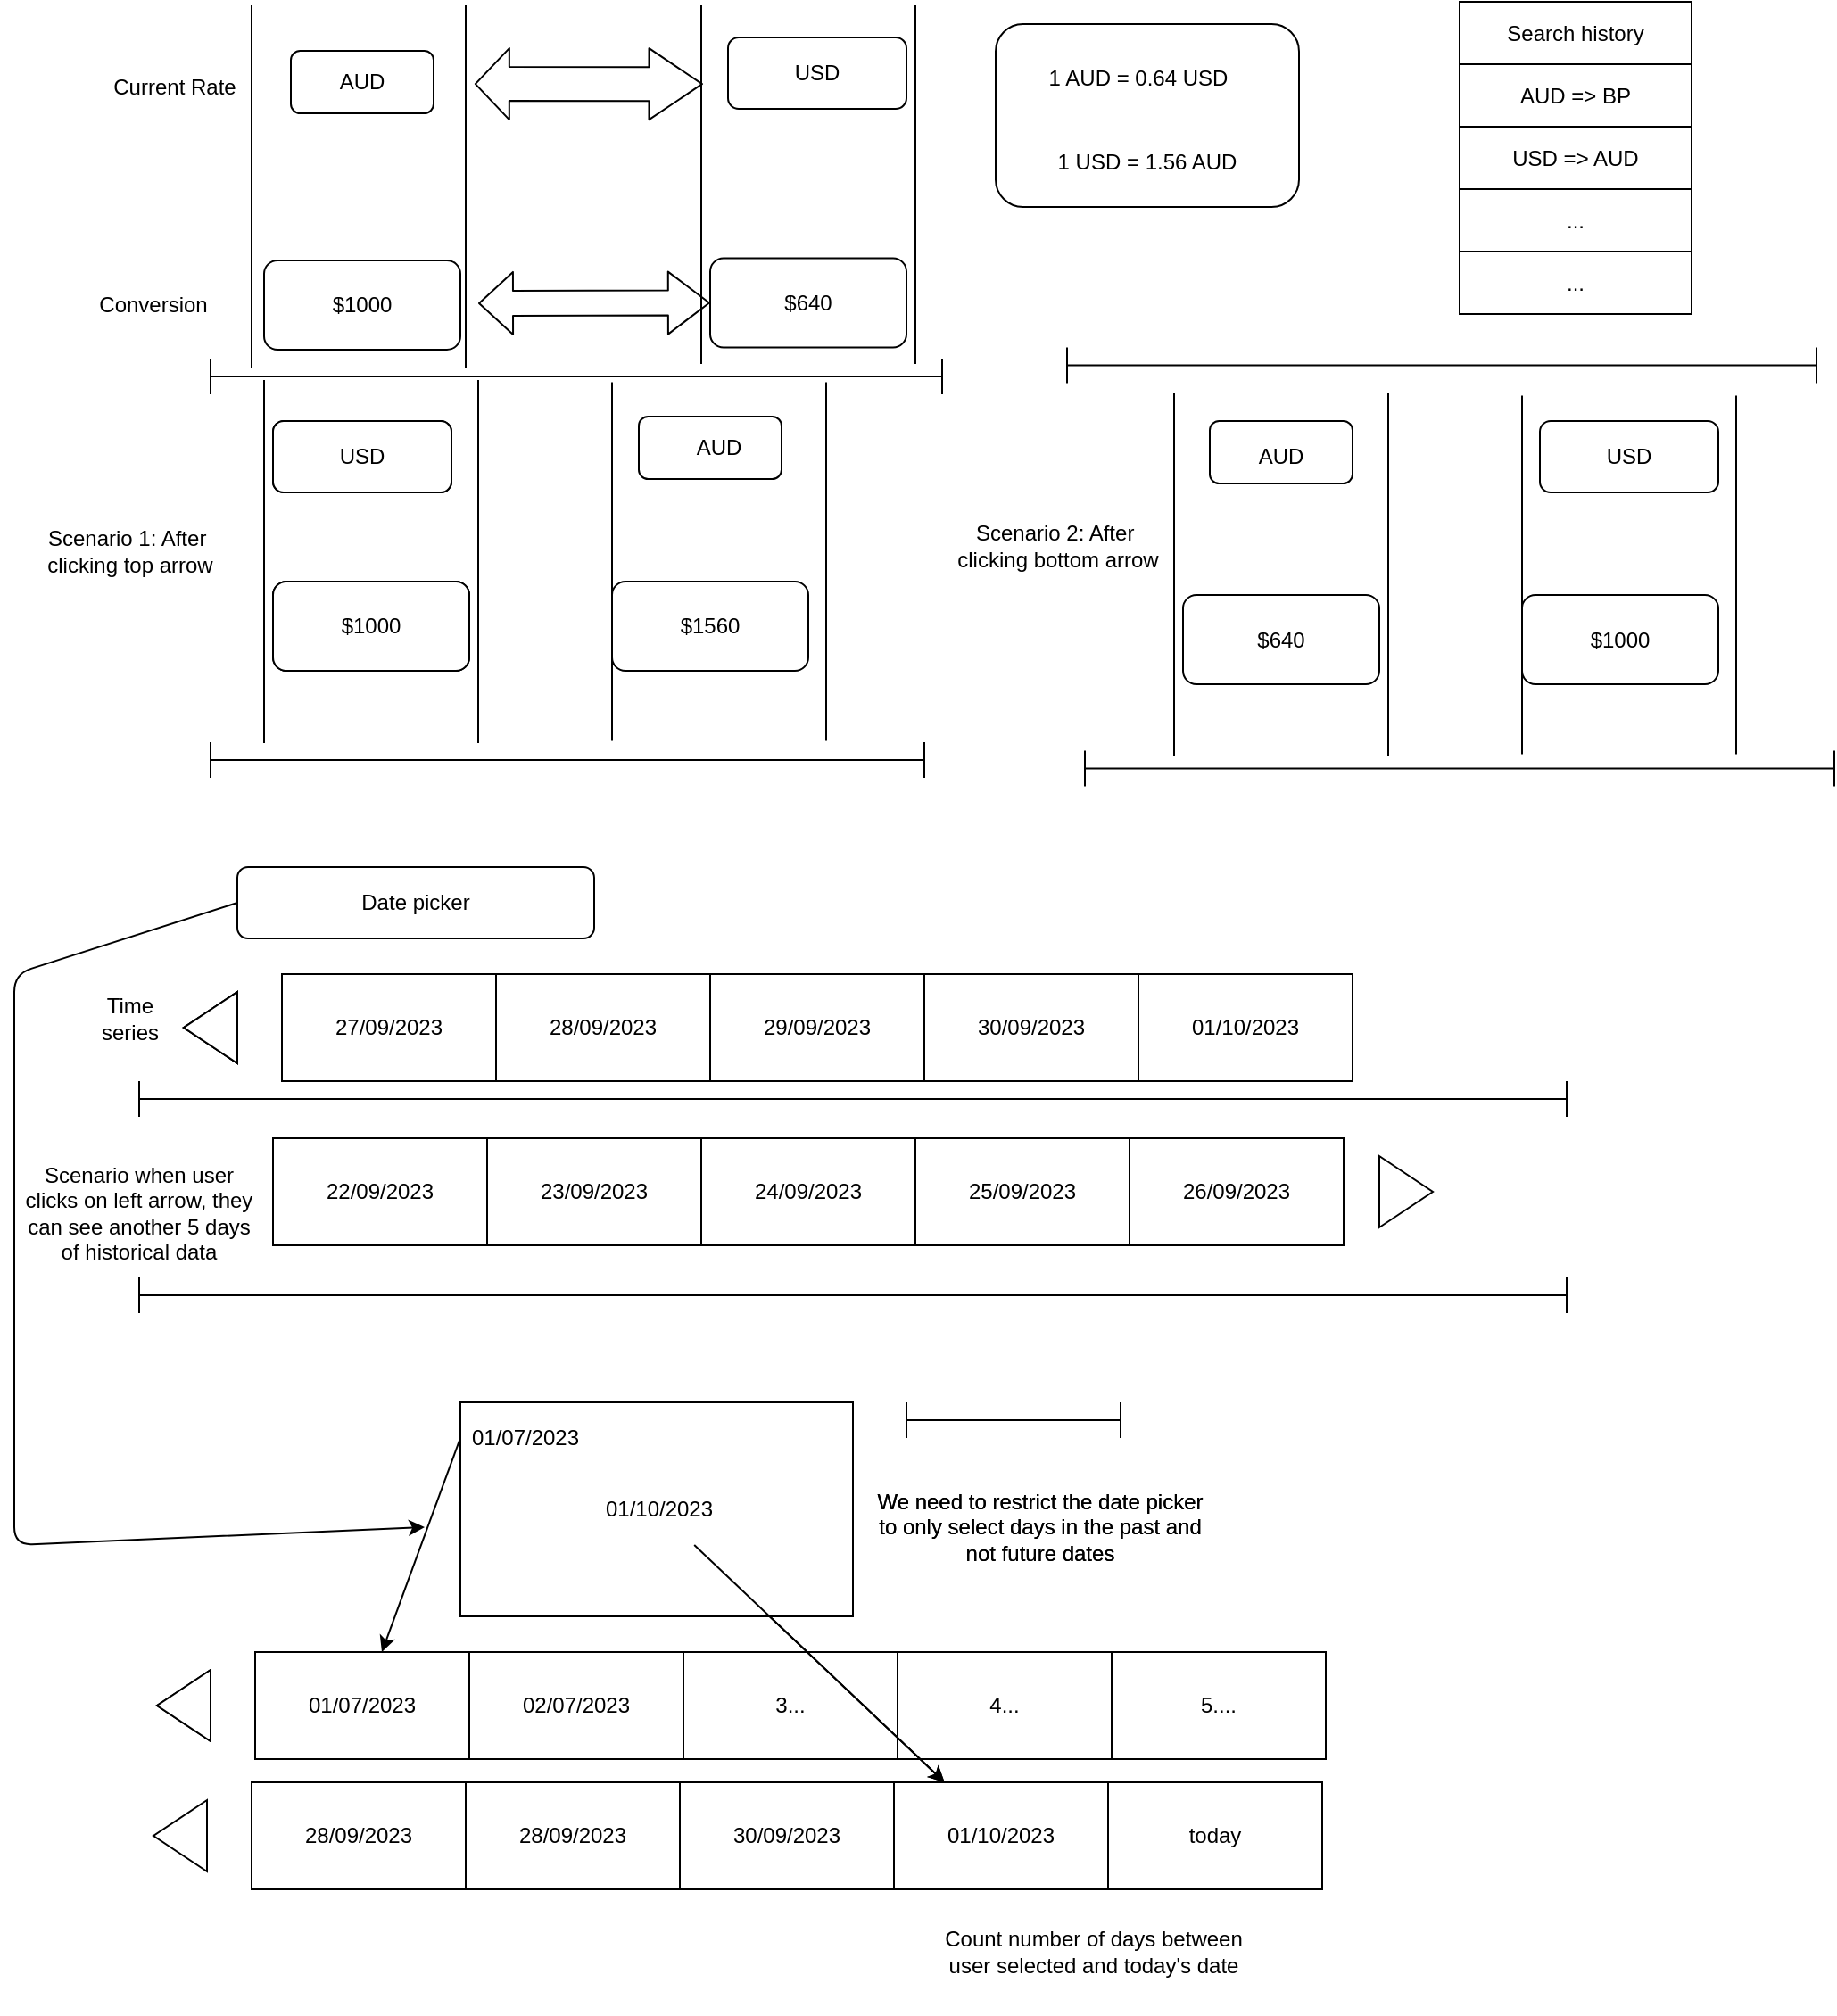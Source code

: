 <mxfile>
    <diagram id="qODrm7nOM8ZQ55vKxSGn" name="Page-1">
        <mxGraphModel dx="1057" dy="602" grid="1" gridSize="10" guides="1" tooltips="1" connect="1" arrows="1" fold="1" page="1" pageScale="1" pageWidth="850" pageHeight="1100" math="0" shadow="0">
            <root>
                <mxCell id="0"/>
                <mxCell id="1" parent="0"/>
                <mxCell id="36" value="" style="shape=partialRectangle;whiteSpace=wrap;html=1;bottom=0;top=0;fillColor=none;" vertex="1" parent="1">
                    <mxGeometry x="173" y="67.5" width="120" height="202.5" as="geometry"/>
                </mxCell>
                <mxCell id="37" value="" style="shape=partialRectangle;whiteSpace=wrap;html=1;bottom=0;top=0;fillColor=none;" vertex="1" parent="1">
                    <mxGeometry x="425" y="67.5" width="120" height="200" as="geometry"/>
                </mxCell>
                <mxCell id="154" value="" style="rounded=1;whiteSpace=wrap;html=1;" vertex="1" parent="1">
                    <mxGeometry x="590" y="77.5" width="170" height="102.5" as="geometry"/>
                </mxCell>
                <mxCell id="52" value="" style="shape=partialRectangle;whiteSpace=wrap;html=1;bottom=0;top=0;fillColor=none;" vertex="1" parent="1">
                    <mxGeometry x="690" y="285" width="120" height="202.5" as="geometry"/>
                </mxCell>
                <mxCell id="64" value="" style="rounded=1;whiteSpace=wrap;html=1;" vertex="1" parent="1">
                    <mxGeometry x="710" y="300" width="80" height="35" as="geometry"/>
                </mxCell>
                <mxCell id="42" value="" style="shape=partialRectangle;whiteSpace=wrap;html=1;bottom=0;top=0;fillColor=none;" vertex="1" parent="1">
                    <mxGeometry x="375" y="278.75" width="120" height="200" as="geometry"/>
                </mxCell>
                <mxCell id="41" value="" style="shape=partialRectangle;whiteSpace=wrap;html=1;bottom=0;top=0;fillColor=none;" vertex="1" parent="1">
                    <mxGeometry x="180" y="277.5" width="120" height="202.5" as="geometry"/>
                </mxCell>
                <mxCell id="3" value="" style="rounded=1;whiteSpace=wrap;html=1;" vertex="1" parent="1">
                    <mxGeometry x="195" y="92.5" width="80" height="35" as="geometry"/>
                </mxCell>
                <mxCell id="4" value="$1000" style="rounded=1;whiteSpace=wrap;html=1;" vertex="1" parent="1">
                    <mxGeometry x="180" y="210" width="110" height="50" as="geometry"/>
                </mxCell>
                <mxCell id="5" value="Current Rate" style="text;html=1;strokeColor=none;fillColor=none;align=center;verticalAlign=middle;whiteSpace=wrap;rounded=0;" vertex="1" parent="1">
                    <mxGeometry x="90" y="92.5" width="80" height="40" as="geometry"/>
                </mxCell>
                <mxCell id="6" value="Conversion" style="text;html=1;strokeColor=none;fillColor=none;align=center;verticalAlign=middle;whiteSpace=wrap;rounded=0;" vertex="1" parent="1">
                    <mxGeometry x="88" y="220" width="60" height="30" as="geometry"/>
                </mxCell>
                <mxCell id="8" value="Time series" style="text;html=1;strokeColor=none;fillColor=none;align=center;verticalAlign=middle;whiteSpace=wrap;rounded=0;" vertex="1" parent="1">
                    <mxGeometry x="75" y="620" width="60" height="30" as="geometry"/>
                </mxCell>
                <mxCell id="9" value="AUD" style="text;html=1;strokeColor=none;fillColor=none;align=center;verticalAlign=middle;whiteSpace=wrap;rounded=0;" vertex="1" parent="1">
                    <mxGeometry x="210" y="95" width="50" height="30" as="geometry"/>
                </mxCell>
                <mxCell id="12" value="USD" style="rounded=1;whiteSpace=wrap;html=1;" vertex="1" parent="1">
                    <mxGeometry x="440" y="85" width="100" height="40" as="geometry"/>
                </mxCell>
                <mxCell id="13" value="1 AUD = 0.64 USD" style="text;html=1;strokeColor=none;fillColor=none;align=center;verticalAlign=middle;whiteSpace=wrap;rounded=0;" vertex="1" parent="1">
                    <mxGeometry x="565" y="92.5" width="210" height="30" as="geometry"/>
                </mxCell>
                <mxCell id="14" value="1 USD = 1.56 AUD" style="text;html=1;strokeColor=none;fillColor=none;align=center;verticalAlign=middle;whiteSpace=wrap;rounded=0;" vertex="1" parent="1">
                    <mxGeometry x="570" y="140" width="210" height="30" as="geometry"/>
                </mxCell>
                <mxCell id="15" value="$640" style="rounded=1;whiteSpace=wrap;html=1;" vertex="1" parent="1">
                    <mxGeometry x="430" y="208.75" width="110" height="50" as="geometry"/>
                </mxCell>
                <mxCell id="25" value="" style="shape=crossbar;whiteSpace=wrap;html=1;rounded=1;" vertex="1" parent="1">
                    <mxGeometry x="150" y="265" width="410" height="20" as="geometry"/>
                </mxCell>
                <mxCell id="27" value="" style="shape=crossbar;whiteSpace=wrap;html=1;rounded=1;" vertex="1" parent="1">
                    <mxGeometry x="150" y="480" width="400" height="20" as="geometry"/>
                </mxCell>
                <mxCell id="28" value="$1560" style="rounded=1;whiteSpace=wrap;html=1;" vertex="1" parent="1">
                    <mxGeometry x="375" y="390" width="110" height="50" as="geometry"/>
                </mxCell>
                <mxCell id="29" value="$1000" style="rounded=1;whiteSpace=wrap;html=1;" vertex="1" parent="1">
                    <mxGeometry x="185" y="390" width="110" height="50" as="geometry"/>
                </mxCell>
                <mxCell id="31" value="USD" style="rounded=1;whiteSpace=wrap;html=1;" vertex="1" parent="1">
                    <mxGeometry x="185" y="300" width="100" height="40" as="geometry"/>
                </mxCell>
                <mxCell id="33" value="" style="rounded=1;whiteSpace=wrap;html=1;" vertex="1" parent="1">
                    <mxGeometry x="390" y="297.5" width="80" height="35" as="geometry"/>
                </mxCell>
                <mxCell id="32" value="AUD" style="text;html=1;strokeColor=none;fillColor=none;align=center;verticalAlign=middle;whiteSpace=wrap;rounded=0;" vertex="1" parent="1">
                    <mxGeometry x="405" y="300" width="60" height="30" as="geometry"/>
                </mxCell>
                <mxCell id="34" value="" style="shape=flexArrow;endArrow=classic;startArrow=classic;html=1;width=14;endSize=7.36;entryX=0;entryY=0.5;entryDx=0;entryDy=0;" edge="1" parent="1" target="15">
                    <mxGeometry width="100" height="100" relative="1" as="geometry">
                        <mxPoint x="300" y="234" as="sourcePoint"/>
                        <mxPoint x="420" y="235" as="targetPoint"/>
                        <Array as="points"/>
                    </mxGeometry>
                </mxCell>
                <mxCell id="35" value="" style="shape=flexArrow;endArrow=classic;startArrow=classic;html=1;width=19;endSize=9.57;exitX=1.041;exitY=0.215;exitDx=0;exitDy=0;entryX=0.008;entryY=0.218;entryDx=0;entryDy=0;entryPerimeter=0;exitPerimeter=0;" edge="1" parent="1" source="36" target="37">
                    <mxGeometry width="100" height="100" relative="1" as="geometry">
                        <mxPoint x="290" y="109.5" as="sourcePoint"/>
                        <mxPoint x="390" y="109.5" as="targetPoint"/>
                        <Array as="points"/>
                    </mxGeometry>
                </mxCell>
                <mxCell id="40" value="Scenario 1: After&amp;nbsp; clicking top arrow" style="text;html=1;strokeColor=none;fillColor=none;align=center;verticalAlign=middle;whiteSpace=wrap;rounded=0;" vertex="1" parent="1">
                    <mxGeometry x="40" y="332.5" width="130" height="80" as="geometry"/>
                </mxCell>
                <mxCell id="45" value="Scenario 2: After&amp;nbsp; clicking bottom arrow" style="text;html=1;strokeColor=none;fillColor=none;align=center;verticalAlign=middle;whiteSpace=wrap;rounded=0;" vertex="1" parent="1">
                    <mxGeometry x="560" y="330" width="130" height="80" as="geometry"/>
                </mxCell>
                <mxCell id="46" value="" style="shape=partialRectangle;whiteSpace=wrap;html=1;bottom=0;top=0;fillColor=none;" vertex="1" parent="1">
                    <mxGeometry x="180" y="277.5" width="120" height="202.5" as="geometry"/>
                </mxCell>
                <mxCell id="47" value="USD" style="rounded=1;whiteSpace=wrap;html=1;" vertex="1" parent="1">
                    <mxGeometry x="185" y="300" width="100" height="40" as="geometry"/>
                </mxCell>
                <mxCell id="48" value="$1000" style="rounded=1;whiteSpace=wrap;html=1;" vertex="1" parent="1">
                    <mxGeometry x="185" y="390" width="110" height="50" as="geometry"/>
                </mxCell>
                <mxCell id="49" value="" style="shape=partialRectangle;whiteSpace=wrap;html=1;bottom=0;top=0;fillColor=none;" vertex="1" parent="1">
                    <mxGeometry x="885" y="286.25" width="120" height="200" as="geometry"/>
                </mxCell>
                <mxCell id="50" value="$1000" style="rounded=1;whiteSpace=wrap;html=1;" vertex="1" parent="1">
                    <mxGeometry x="885" y="397.5" width="110" height="50" as="geometry"/>
                </mxCell>
                <mxCell id="51" value="AUD" style="text;html=1;strokeColor=none;fillColor=none;align=center;verticalAlign=middle;whiteSpace=wrap;rounded=0;" vertex="1" parent="1">
                    <mxGeometry x="720" y="305" width="60" height="30" as="geometry"/>
                </mxCell>
                <mxCell id="53" value="USD" style="rounded=1;whiteSpace=wrap;html=1;" vertex="1" parent="1">
                    <mxGeometry x="895" y="300" width="100" height="40" as="geometry"/>
                </mxCell>
                <mxCell id="54" value="$640" style="rounded=1;whiteSpace=wrap;html=1;" vertex="1" parent="1">
                    <mxGeometry x="695" y="397.5" width="110" height="50" as="geometry"/>
                </mxCell>
                <mxCell id="55" value="" style="shape=crossbar;whiteSpace=wrap;html=1;rounded=1;" vertex="1" parent="1">
                    <mxGeometry x="630" y="258.75" width="420" height="20" as="geometry"/>
                </mxCell>
                <mxCell id="62" value="" style="shape=crossbar;whiteSpace=wrap;html=1;rounded=1;" vertex="1" parent="1">
                    <mxGeometry x="640" y="484.75" width="420" height="20" as="geometry"/>
                </mxCell>
                <mxCell id="110" value="29/09/2023" style="rounded=0;whiteSpace=wrap;html=1;" vertex="1" parent="1">
                    <mxGeometry x="430" y="610" width="120" height="60" as="geometry"/>
                </mxCell>
                <mxCell id="111" value="30/09/2023" style="rounded=0;whiteSpace=wrap;html=1;" vertex="1" parent="1">
                    <mxGeometry x="550" y="610" width="120" height="60" as="geometry"/>
                </mxCell>
                <mxCell id="112" value="01/10/2023" style="rounded=0;whiteSpace=wrap;html=1;" vertex="1" parent="1">
                    <mxGeometry x="670" y="610" width="120" height="60" as="geometry"/>
                </mxCell>
                <mxCell id="114" value="27/09/2023" style="rounded=0;whiteSpace=wrap;html=1;" vertex="1" parent="1">
                    <mxGeometry x="190" y="610" width="120" height="60" as="geometry"/>
                </mxCell>
                <mxCell id="116" value="28/09/2023" style="rounded=0;whiteSpace=wrap;html=1;" vertex="1" parent="1">
                    <mxGeometry x="310" y="610" width="120" height="60" as="geometry"/>
                </mxCell>
                <mxCell id="117" value="" style="triangle;whiteSpace=wrap;html=1;direction=west;" vertex="1" parent="1">
                    <mxGeometry x="135" y="620" width="30" height="40" as="geometry"/>
                </mxCell>
                <mxCell id="119" value="24/09/2023" style="rounded=0;whiteSpace=wrap;html=1;" vertex="1" parent="1">
                    <mxGeometry x="425" y="702" width="120" height="60" as="geometry"/>
                </mxCell>
                <mxCell id="120" value="25/09/2023" style="rounded=0;whiteSpace=wrap;html=1;" vertex="1" parent="1">
                    <mxGeometry x="545" y="702" width="120" height="60" as="geometry"/>
                </mxCell>
                <mxCell id="121" value="26/09/2023" style="rounded=0;whiteSpace=wrap;html=1;" vertex="1" parent="1">
                    <mxGeometry x="665" y="702" width="120" height="60" as="geometry"/>
                </mxCell>
                <mxCell id="122" value="22/09/2023" style="rounded=0;whiteSpace=wrap;html=1;" vertex="1" parent="1">
                    <mxGeometry x="185" y="702" width="120" height="60" as="geometry"/>
                </mxCell>
                <mxCell id="123" value="23/09/2023" style="rounded=0;whiteSpace=wrap;html=1;" vertex="1" parent="1">
                    <mxGeometry x="305" y="702" width="120" height="60" as="geometry"/>
                </mxCell>
                <mxCell id="124" value="Date picker" style="rounded=1;whiteSpace=wrap;html=1;" vertex="1" parent="1">
                    <mxGeometry x="165" y="550" width="200" height="40" as="geometry"/>
                </mxCell>
                <mxCell id="125" value="" style="shape=crossbar;whiteSpace=wrap;html=1;rounded=1;" vertex="1" parent="1">
                    <mxGeometry x="110" y="670" width="800" height="20" as="geometry"/>
                </mxCell>
                <mxCell id="126" value="" style="shape=table;html=1;whiteSpace=wrap;startSize=0;container=1;collapsible=0;childLayout=tableLayout;columnLines=0;rowLines=0;" vertex="1" parent="1">
                    <mxGeometry x="290" y="850" width="220" height="120" as="geometry"/>
                </mxCell>
                <mxCell id="127" value="" style="shape=tableRow;horizontal=0;startSize=0;swimlaneHead=0;swimlaneBody=0;top=0;left=0;bottom=0;right=0;collapsible=0;dropTarget=0;fillColor=none;points=[[0,0.5],[1,0.5]];portConstraint=eastwest;" vertex="1" parent="126">
                    <mxGeometry width="220" height="40" as="geometry"/>
                </mxCell>
                <mxCell id="128" value="01/07/2023" style="shape=partialRectangle;html=1;whiteSpace=wrap;connectable=0;fillColor=none;top=0;left=0;bottom=0;right=0;overflow=hidden;fontSize=12;" vertex="1" parent="127">
                    <mxGeometry width="73" height="40" as="geometry">
                        <mxRectangle width="73" height="40" as="alternateBounds"/>
                    </mxGeometry>
                </mxCell>
                <mxCell id="129" value="" style="shape=partialRectangle;html=1;whiteSpace=wrap;connectable=0;fillColor=none;top=0;left=0;bottom=0;right=0;overflow=hidden;fontSize=12;" vertex="1" parent="127">
                    <mxGeometry x="73" width="77" height="40" as="geometry">
                        <mxRectangle width="77" height="40" as="alternateBounds"/>
                    </mxGeometry>
                </mxCell>
                <mxCell id="130" value="" style="shape=partialRectangle;html=1;whiteSpace=wrap;connectable=0;fillColor=none;top=0;left=0;bottom=0;right=0;overflow=hidden;fontSize=12;" vertex="1" parent="127">
                    <mxGeometry x="150" width="70" height="40" as="geometry">
                        <mxRectangle width="70" height="40" as="alternateBounds"/>
                    </mxGeometry>
                </mxCell>
                <mxCell id="131" value="" style="shape=tableRow;horizontal=0;startSize=0;swimlaneHead=0;swimlaneBody=0;top=0;left=0;bottom=0;right=0;collapsible=0;dropTarget=0;fillColor=none;points=[[0,0.5],[1,0.5]];portConstraint=eastwest;" vertex="1" parent="126">
                    <mxGeometry y="40" width="220" height="40" as="geometry"/>
                </mxCell>
                <mxCell id="132" value="" style="shape=partialRectangle;html=1;whiteSpace=wrap;connectable=0;fillColor=none;top=0;left=0;bottom=0;right=0;overflow=hidden;fontSize=12;" vertex="1" parent="131">
                    <mxGeometry width="73" height="40" as="geometry">
                        <mxRectangle width="73" height="40" as="alternateBounds"/>
                    </mxGeometry>
                </mxCell>
                <mxCell id="133" value="01/10/2023" style="shape=partialRectangle;html=1;whiteSpace=wrap;connectable=0;fillColor=none;top=0;left=0;bottom=0;right=0;overflow=hidden;fontSize=12;" vertex="1" parent="131">
                    <mxGeometry x="73" width="77" height="40" as="geometry">
                        <mxRectangle width="77" height="40" as="alternateBounds"/>
                    </mxGeometry>
                </mxCell>
                <mxCell id="134" value="" style="shape=partialRectangle;html=1;whiteSpace=wrap;connectable=0;fillColor=none;top=0;left=0;bottom=0;right=0;overflow=hidden;fontSize=12;" vertex="1" parent="131">
                    <mxGeometry x="150" width="70" height="40" as="geometry">
                        <mxRectangle width="70" height="40" as="alternateBounds"/>
                    </mxGeometry>
                </mxCell>
                <mxCell id="135" value="" style="shape=tableRow;horizontal=0;startSize=0;swimlaneHead=0;swimlaneBody=0;top=0;left=0;bottom=0;right=0;collapsible=0;dropTarget=0;fillColor=none;points=[[0,0.5],[1,0.5]];portConstraint=eastwest;" vertex="1" parent="126">
                    <mxGeometry y="80" width="220" height="40" as="geometry"/>
                </mxCell>
                <mxCell id="136" value="" style="shape=partialRectangle;html=1;whiteSpace=wrap;connectable=0;fillColor=none;top=0;left=0;bottom=0;right=0;overflow=hidden;fontSize=12;" vertex="1" parent="135">
                    <mxGeometry width="73" height="40" as="geometry">
                        <mxRectangle width="73" height="40" as="alternateBounds"/>
                    </mxGeometry>
                </mxCell>
                <mxCell id="137" value="" style="shape=partialRectangle;html=1;whiteSpace=wrap;connectable=0;fillColor=none;top=0;left=0;bottom=0;right=0;overflow=hidden;fontSize=12;" vertex="1" parent="135">
                    <mxGeometry x="73" width="77" height="40" as="geometry">
                        <mxRectangle width="77" height="40" as="alternateBounds"/>
                    </mxGeometry>
                </mxCell>
                <mxCell id="138" value="" style="shape=partialRectangle;html=1;whiteSpace=wrap;connectable=0;fillColor=none;top=0;left=0;bottom=0;right=0;overflow=hidden;fontSize=12;" vertex="1" parent="135">
                    <mxGeometry x="150" width="70" height="40" as="geometry">
                        <mxRectangle width="70" height="40" as="alternateBounds"/>
                    </mxGeometry>
                </mxCell>
                <mxCell id="139" value="" style="triangle;whiteSpace=wrap;html=1;direction=east;" vertex="1" parent="1">
                    <mxGeometry x="805" y="712" width="30" height="40" as="geometry"/>
                </mxCell>
                <mxCell id="140" value="" style="triangle;whiteSpace=wrap;html=1;direction=west;" vertex="1" parent="1">
                    <mxGeometry x="135" y="620" width="30" height="40" as="geometry"/>
                </mxCell>
                <mxCell id="141" value="27/09/2023" style="rounded=0;whiteSpace=wrap;html=1;" vertex="1" parent="1">
                    <mxGeometry x="190" y="610" width="120" height="60" as="geometry"/>
                </mxCell>
                <mxCell id="142" value="28/09/2023" style="rounded=0;whiteSpace=wrap;html=1;" vertex="1" parent="1">
                    <mxGeometry x="310" y="610" width="120" height="60" as="geometry"/>
                </mxCell>
                <mxCell id="143" value="" style="triangle;whiteSpace=wrap;html=1;direction=west;" vertex="1" parent="1">
                    <mxGeometry x="135" y="620" width="30" height="40" as="geometry"/>
                </mxCell>
                <mxCell id="144" value="27/09/2023" style="rounded=0;whiteSpace=wrap;html=1;" vertex="1" parent="1">
                    <mxGeometry x="190" y="610" width="120" height="60" as="geometry"/>
                </mxCell>
                <mxCell id="145" value="28/09/2023" style="rounded=0;whiteSpace=wrap;html=1;" vertex="1" parent="1">
                    <mxGeometry x="310" y="610" width="120" height="60" as="geometry"/>
                </mxCell>
                <mxCell id="146" value="30/09/2023" style="rounded=0;whiteSpace=wrap;html=1;" vertex="1" parent="1">
                    <mxGeometry x="550" y="610" width="120" height="60" as="geometry"/>
                </mxCell>
                <mxCell id="147" value="" style="triangle;whiteSpace=wrap;html=1;direction=west;" vertex="1" parent="1">
                    <mxGeometry x="120" y="1000" width="30" height="40" as="geometry"/>
                </mxCell>
                <mxCell id="148" value="01/07/2023" style="rounded=0;whiteSpace=wrap;html=1;" vertex="1" parent="1">
                    <mxGeometry x="175" y="990" width="120" height="60" as="geometry"/>
                </mxCell>
                <mxCell id="149" value="02/07/2023" style="rounded=0;whiteSpace=wrap;html=1;" vertex="1" parent="1">
                    <mxGeometry x="295" y="990" width="120" height="60" as="geometry"/>
                </mxCell>
                <mxCell id="151" value="3..." style="rounded=0;whiteSpace=wrap;html=1;" vertex="1" parent="1">
                    <mxGeometry x="415" y="990" width="120" height="60" as="geometry"/>
                </mxCell>
                <mxCell id="152" value="5...." style="rounded=0;whiteSpace=wrap;html=1;" vertex="1" parent="1">
                    <mxGeometry x="655" y="990" width="120" height="60" as="geometry"/>
                </mxCell>
                <mxCell id="153" value="4..." style="rounded=0;whiteSpace=wrap;html=1;" vertex="1" parent="1">
                    <mxGeometry x="535" y="990" width="120" height="60" as="geometry"/>
                </mxCell>
                <mxCell id="155" value="" style="triangle;whiteSpace=wrap;html=1;direction=west;" vertex="1" parent="1">
                    <mxGeometry x="118" y="1073" width="30" height="40" as="geometry"/>
                </mxCell>
                <mxCell id="156" value="28/09/2023" style="rounded=0;whiteSpace=wrap;html=1;" vertex="1" parent="1">
                    <mxGeometry x="173" y="1063" width="120" height="60" as="geometry"/>
                </mxCell>
                <mxCell id="157" value="28/09/2023" style="rounded=0;whiteSpace=wrap;html=1;" vertex="1" parent="1">
                    <mxGeometry x="293" y="1063" width="120" height="60" as="geometry"/>
                </mxCell>
                <mxCell id="158" value="30/09/2023" style="rounded=0;whiteSpace=wrap;html=1;" vertex="1" parent="1">
                    <mxGeometry x="413" y="1063" width="120" height="60" as="geometry"/>
                </mxCell>
                <mxCell id="159" value="today" style="rounded=0;whiteSpace=wrap;html=1;" vertex="1" parent="1">
                    <mxGeometry x="653" y="1063" width="120" height="60" as="geometry"/>
                </mxCell>
                <mxCell id="160" value="01/10/2023" style="rounded=0;whiteSpace=wrap;html=1;" vertex="1" parent="1">
                    <mxGeometry x="533" y="1063" width="120" height="60" as="geometry"/>
                </mxCell>
                <mxCell id="161" value="" style="endArrow=classic;html=1;exitX=0;exitY=0.5;exitDx=0;exitDy=0;" edge="1" parent="1" source="127" target="148">
                    <mxGeometry width="50" height="50" relative="1" as="geometry">
                        <mxPoint x="130" y="930" as="sourcePoint"/>
                        <mxPoint x="620" y="930" as="targetPoint"/>
                    </mxGeometry>
                </mxCell>
                <mxCell id="162" value="" style="endArrow=classic;html=1;" edge="1" parent="1" source="131" target="160">
                    <mxGeometry width="50" height="50" relative="1" as="geometry">
                        <mxPoint x="570" y="1030" as="sourcePoint"/>
                        <mxPoint x="650" y="930" as="targetPoint"/>
                    </mxGeometry>
                </mxCell>
                <mxCell id="163" value="Count number of days between user selected and today's date" style="text;html=1;strokeColor=none;fillColor=none;align=center;verticalAlign=middle;whiteSpace=wrap;rounded=0;" vertex="1" parent="1">
                    <mxGeometry x="560" y="1123" width="170" height="70" as="geometry"/>
                </mxCell>
                <mxCell id="165" value="" style="endArrow=classic;html=1;exitX=0;exitY=0.5;exitDx=0;exitDy=0;" edge="1" parent="1" source="124">
                    <mxGeometry width="50" height="50" relative="1" as="geometry">
                        <mxPoint x="100" y="810" as="sourcePoint"/>
                        <mxPoint x="270" y="920" as="targetPoint"/>
                        <Array as="points">
                            <mxPoint x="40" y="610"/>
                            <mxPoint x="40" y="930"/>
                        </Array>
                    </mxGeometry>
                </mxCell>
                <mxCell id="166" value="We need to restrict the date picker to only select days in the past and not future dates" style="text;html=1;strokeColor=none;fillColor=none;align=center;verticalAlign=middle;whiteSpace=wrap;rounded=0;" vertex="1" parent="1">
                    <mxGeometry x="520" y="890" width="190" height="60" as="geometry"/>
                </mxCell>
                <mxCell id="168" value="Scenario when user clicks on left arrow, they can see another 5 days of historical data" style="text;html=1;strokeColor=none;fillColor=none;align=center;verticalAlign=middle;whiteSpace=wrap;rounded=0;" vertex="1" parent="1">
                    <mxGeometry x="45" y="690" width="130" height="107" as="geometry"/>
                </mxCell>
                <mxCell id="169" value="" style="shape=crossbar;whiteSpace=wrap;html=1;rounded=1;" vertex="1" parent="1">
                    <mxGeometry x="540" y="850" width="120" height="20" as="geometry"/>
                </mxCell>
                <mxCell id="170" value="" style="shape=table;html=1;whiteSpace=wrap;startSize=0;container=1;collapsible=0;childLayout=tableLayout;columnLines=0;rowLines=0;" vertex="1" parent="1">
                    <mxGeometry x="290" y="850" width="220" height="120" as="geometry"/>
                </mxCell>
                <mxCell id="171" value="" style="shape=tableRow;horizontal=0;startSize=0;swimlaneHead=0;swimlaneBody=0;top=0;left=0;bottom=0;right=0;collapsible=0;dropTarget=0;fillColor=none;points=[[0,0.5],[1,0.5]];portConstraint=eastwest;" vertex="1" parent="170">
                    <mxGeometry width="220" height="40" as="geometry"/>
                </mxCell>
                <mxCell id="172" value="01/07/2023" style="shape=partialRectangle;html=1;whiteSpace=wrap;connectable=0;fillColor=none;top=0;left=0;bottom=0;right=0;overflow=hidden;fontSize=12;" vertex="1" parent="171">
                    <mxGeometry width="73" height="40" as="geometry">
                        <mxRectangle width="73" height="40" as="alternateBounds"/>
                    </mxGeometry>
                </mxCell>
                <mxCell id="173" value="" style="shape=partialRectangle;html=1;whiteSpace=wrap;connectable=0;fillColor=none;top=0;left=0;bottom=0;right=0;overflow=hidden;fontSize=12;" vertex="1" parent="171">
                    <mxGeometry x="73" width="77" height="40" as="geometry">
                        <mxRectangle width="77" height="40" as="alternateBounds"/>
                    </mxGeometry>
                </mxCell>
                <mxCell id="174" value="" style="shape=partialRectangle;html=1;whiteSpace=wrap;connectable=0;fillColor=none;top=0;left=0;bottom=0;right=0;overflow=hidden;fontSize=12;" vertex="1" parent="171">
                    <mxGeometry x="150" width="70" height="40" as="geometry">
                        <mxRectangle width="70" height="40" as="alternateBounds"/>
                    </mxGeometry>
                </mxCell>
                <mxCell id="175" value="" style="shape=tableRow;horizontal=0;startSize=0;swimlaneHead=0;swimlaneBody=0;top=0;left=0;bottom=0;right=0;collapsible=0;dropTarget=0;fillColor=none;points=[[0,0.5],[1,0.5]];portConstraint=eastwest;" vertex="1" parent="170">
                    <mxGeometry y="40" width="220" height="40" as="geometry"/>
                </mxCell>
                <mxCell id="176" value="" style="shape=partialRectangle;html=1;whiteSpace=wrap;connectable=0;fillColor=none;top=0;left=0;bottom=0;right=0;overflow=hidden;fontSize=12;" vertex="1" parent="175">
                    <mxGeometry width="73" height="40" as="geometry">
                        <mxRectangle width="73" height="40" as="alternateBounds"/>
                    </mxGeometry>
                </mxCell>
                <mxCell id="177" value="01/10/2023" style="shape=partialRectangle;html=1;whiteSpace=wrap;connectable=0;fillColor=none;top=0;left=0;bottom=0;right=0;overflow=hidden;fontSize=12;" vertex="1" parent="175">
                    <mxGeometry x="73" width="77" height="40" as="geometry">
                        <mxRectangle width="77" height="40" as="alternateBounds"/>
                    </mxGeometry>
                </mxCell>
                <mxCell id="178" value="" style="shape=partialRectangle;html=1;whiteSpace=wrap;connectable=0;fillColor=none;top=0;left=0;bottom=0;right=0;overflow=hidden;fontSize=12;" vertex="1" parent="175">
                    <mxGeometry x="150" width="70" height="40" as="geometry">
                        <mxRectangle width="70" height="40" as="alternateBounds"/>
                    </mxGeometry>
                </mxCell>
                <mxCell id="179" value="" style="shape=tableRow;horizontal=0;startSize=0;swimlaneHead=0;swimlaneBody=0;top=0;left=0;bottom=0;right=0;collapsible=0;dropTarget=0;fillColor=none;points=[[0,0.5],[1,0.5]];portConstraint=eastwest;" vertex="1" parent="170">
                    <mxGeometry y="80" width="220" height="40" as="geometry"/>
                </mxCell>
                <mxCell id="180" value="" style="shape=partialRectangle;html=1;whiteSpace=wrap;connectable=0;fillColor=none;top=0;left=0;bottom=0;right=0;overflow=hidden;fontSize=12;" vertex="1" parent="179">
                    <mxGeometry width="73" height="40" as="geometry">
                        <mxRectangle width="73" height="40" as="alternateBounds"/>
                    </mxGeometry>
                </mxCell>
                <mxCell id="181" value="" style="shape=partialRectangle;html=1;whiteSpace=wrap;connectable=0;fillColor=none;top=0;left=0;bottom=0;right=0;overflow=hidden;fontSize=12;" vertex="1" parent="179">
                    <mxGeometry x="73" width="77" height="40" as="geometry">
                        <mxRectangle width="77" height="40" as="alternateBounds"/>
                    </mxGeometry>
                </mxCell>
                <mxCell id="182" value="" style="shape=partialRectangle;html=1;whiteSpace=wrap;connectable=0;fillColor=none;top=0;left=0;bottom=0;right=0;overflow=hidden;fontSize=12;" vertex="1" parent="179">
                    <mxGeometry x="150" width="70" height="40" as="geometry">
                        <mxRectangle width="70" height="40" as="alternateBounds"/>
                    </mxGeometry>
                </mxCell>
                <mxCell id="183" value="We need to restrict the date picker to only select days in the past and not future dates" style="text;html=1;strokeColor=none;fillColor=none;align=center;verticalAlign=middle;whiteSpace=wrap;rounded=0;" vertex="1" parent="1">
                    <mxGeometry x="520" y="890" width="190" height="60" as="geometry"/>
                </mxCell>
                <mxCell id="184" value="" style="endArrow=classic;html=1;" edge="1" source="175" parent="1">
                    <mxGeometry width="50" height="50" relative="1" as="geometry">
                        <mxPoint x="570" y="1030" as="sourcePoint"/>
                        <mxPoint x="561.361" y="1063" as="targetPoint"/>
                    </mxGeometry>
                </mxCell>
                <mxCell id="185" value="" style="triangle;whiteSpace=wrap;html=1;direction=west;" vertex="1" parent="1">
                    <mxGeometry x="120" y="1000" width="30" height="40" as="geometry"/>
                </mxCell>
                <mxCell id="212" value="" style="shape=crossbar;whiteSpace=wrap;html=1;rounded=1;" vertex="1" parent="1">
                    <mxGeometry x="110" y="780" width="800" height="20" as="geometry"/>
                </mxCell>
                <mxCell id="217" value="Search history" style="rounded=0;whiteSpace=wrap;html=1;" vertex="1" parent="1">
                    <mxGeometry x="850" y="65" width="130" height="35" as="geometry"/>
                </mxCell>
                <mxCell id="218" value="AUD =&amp;gt; BP" style="rounded=0;whiteSpace=wrap;html=1;" vertex="1" parent="1">
                    <mxGeometry x="850" y="100" width="130" height="35" as="geometry"/>
                </mxCell>
                <mxCell id="219" value="USD =&amp;gt; AUD" style="rounded=0;whiteSpace=wrap;html=1;" vertex="1" parent="1">
                    <mxGeometry x="850" y="135" width="130" height="35" as="geometry"/>
                </mxCell>
                <mxCell id="220" value="..." style="rounded=0;whiteSpace=wrap;html=1;" vertex="1" parent="1">
                    <mxGeometry x="850" y="170" width="130" height="35" as="geometry"/>
                </mxCell>
                <mxCell id="221" value="..." style="rounded=0;whiteSpace=wrap;html=1;" vertex="1" parent="1">
                    <mxGeometry x="850" y="205" width="130" height="35" as="geometry"/>
                </mxCell>
            </root>
        </mxGraphModel>
    </diagram>
</mxfile>